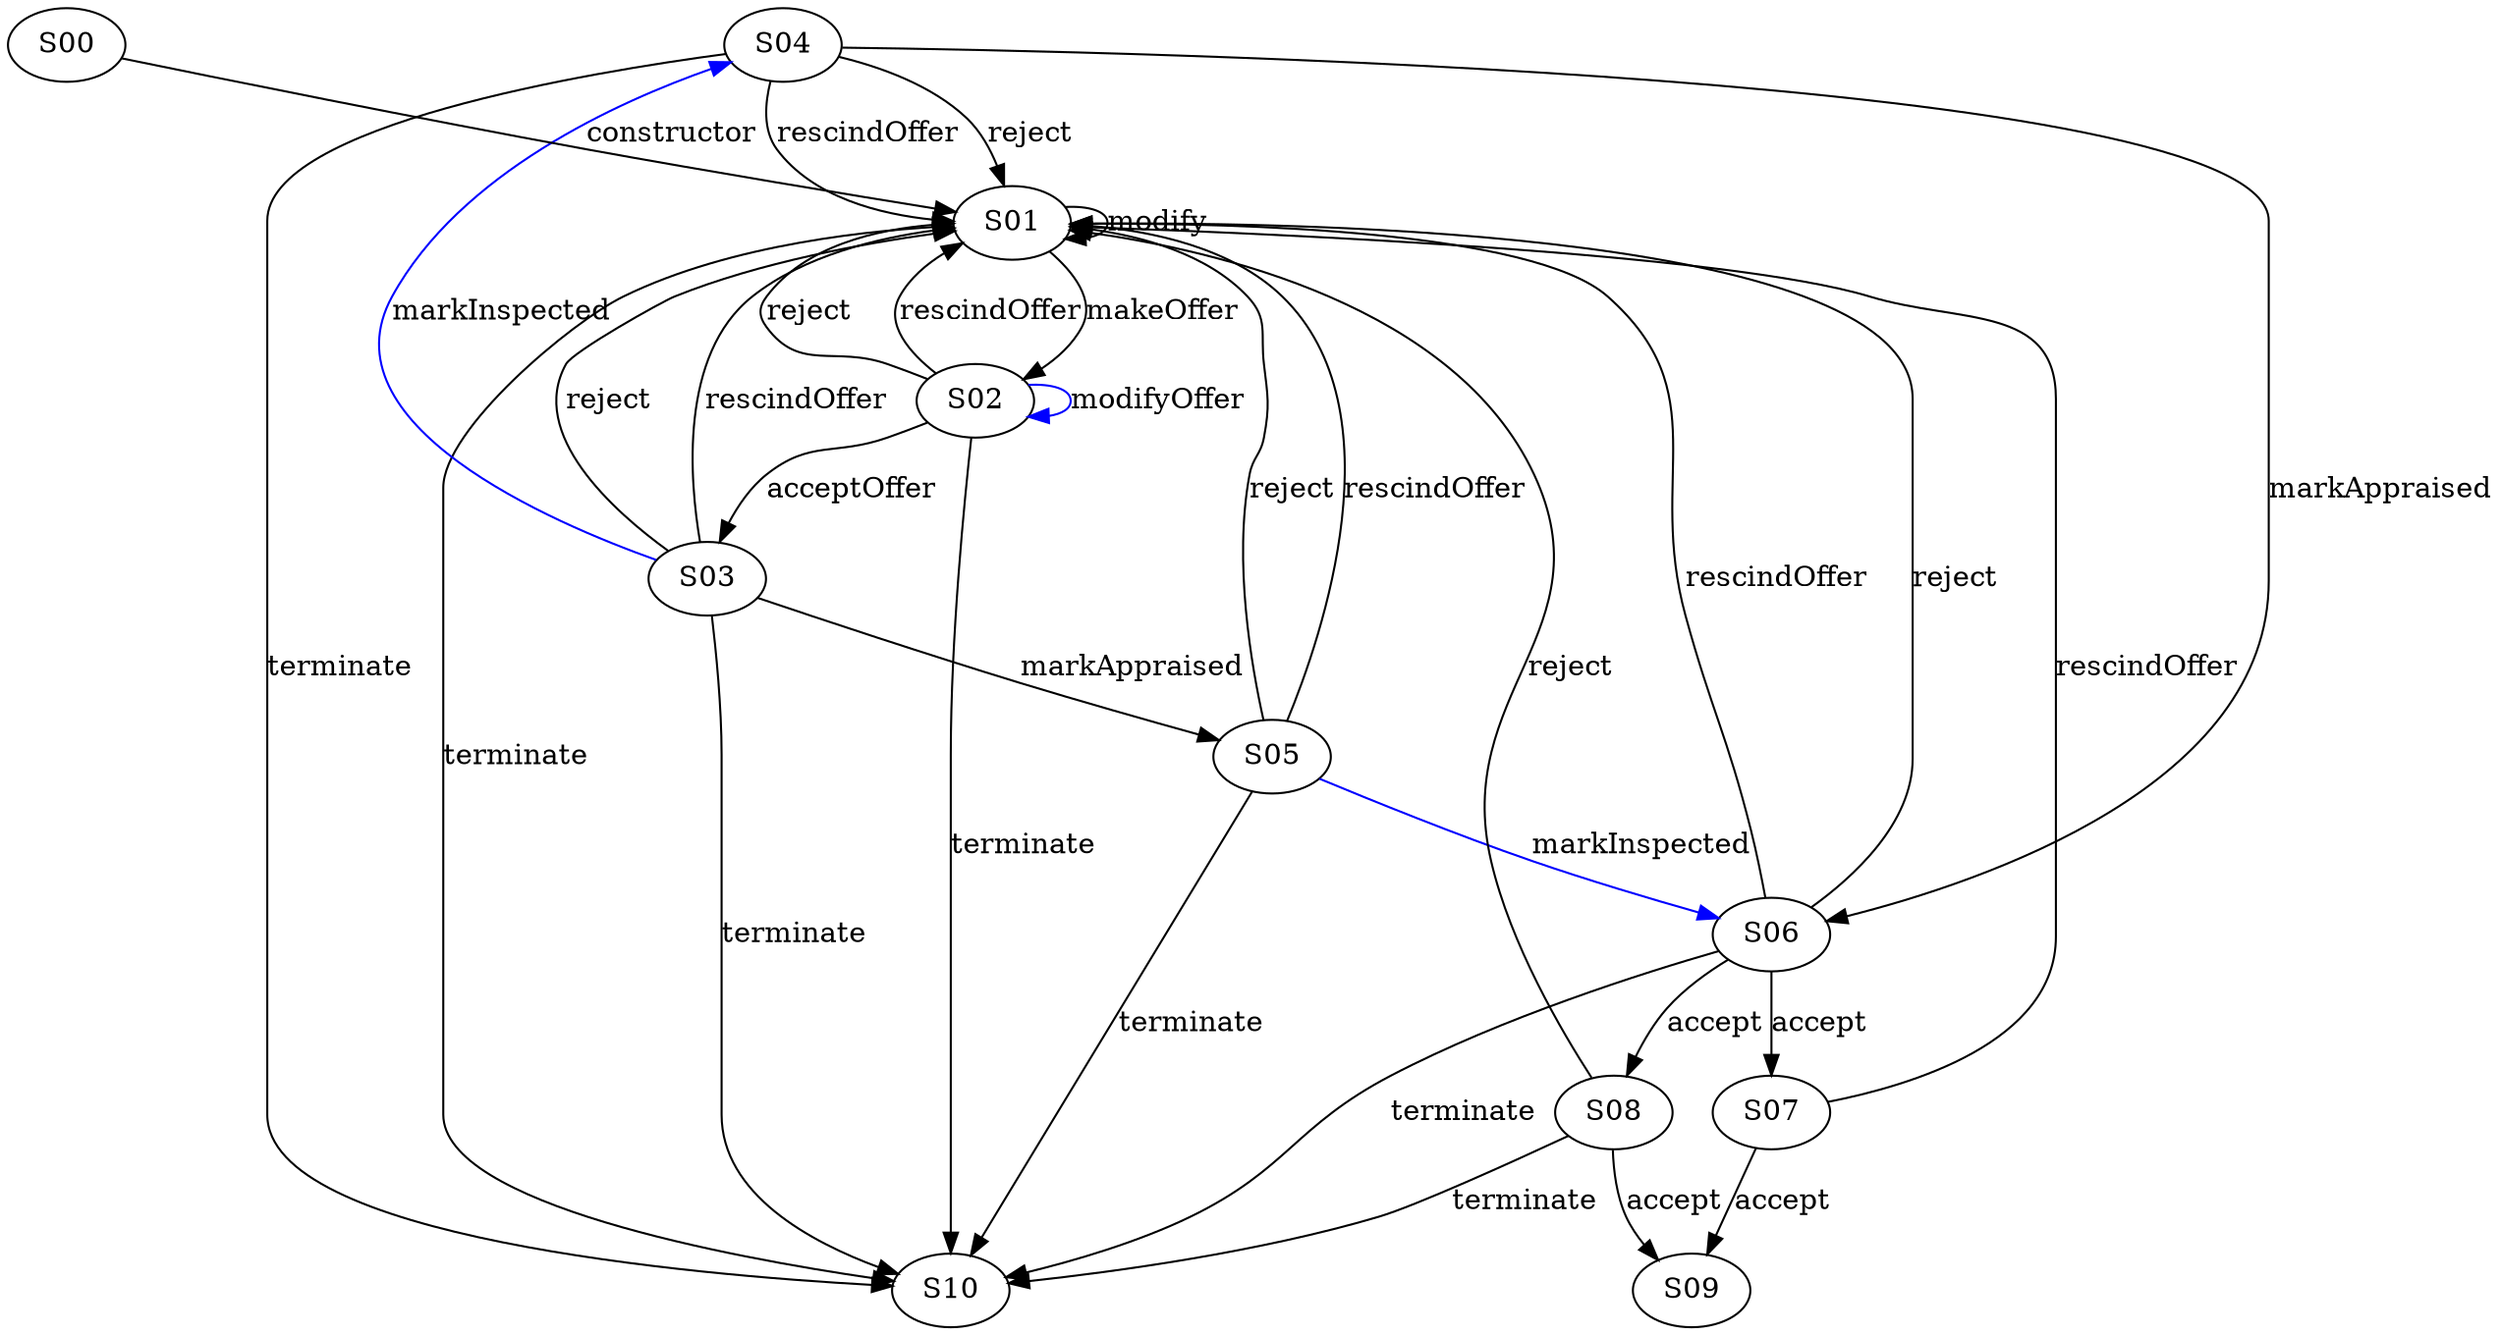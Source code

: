 digraph {

S04->S01 [label="reject", style="", color="black"]
S02->S02 [label="modifyOffer", style="", color="blue"]
S02->S01 [label="reject", style="", color="black"]
S05->S01 [label="reject", style="", color="black"]
S03->S05 [label="markAppraised", style="", color="black"]
S08->S01 [label="reject", style="", color="black"]
S05->S10 [label="terminate", style="", color="black"]
S02->S03 [label="acceptOffer", style="", color="black"]
S03->S01 [label="reject", style="", color="black"]
S02->S01 [label="rescindOffer", style="", color="black"]
S04->S01 [label="rescindOffer", style="", color="black"]
S01->S02 [label="makeOffer", style="", color="black"]
S02->S10 [label="terminate", style="", color="black"]
S03->S01 [label="rescindOffer", style="", color="black"]
S06->S01 [label="reject", style="", color="black"]
S03->S10 [label="terminate", style="", color="black"]
S07->S01 [label="rescindOffer", style="", color="black"]
S04->S06 [label="markAppraised", style="", color="black"]
S05->S06 [label="markInspected", style="", color="blue"]
S00->S01 [label="constructor", style="", color="black"]
S04->S10 [label="terminate", style="", color="black"]
S06->S10 [label="terminate", style="", color="black"]
S05->S01 [label="rescindOffer", style="", color="black"]
S08->S10 [label="terminate", style="", color="black"]
S03->S04 [label="markInspected", style="", color="blue"]
S01->S01 [label="modify", style="", color="black"]
S06->S01 [label="rescindOffer", style="", color="black"]
S06->S07 [label="accept", style="", color="black"]
S06->S08 [label="accept", style="", color="black"]
S07->S09 [label="accept", style="", color="black"]
S01->S10 [label="terminate", style="", color="black"]
S08->S09 [label="accept", style="", color="black"]
}